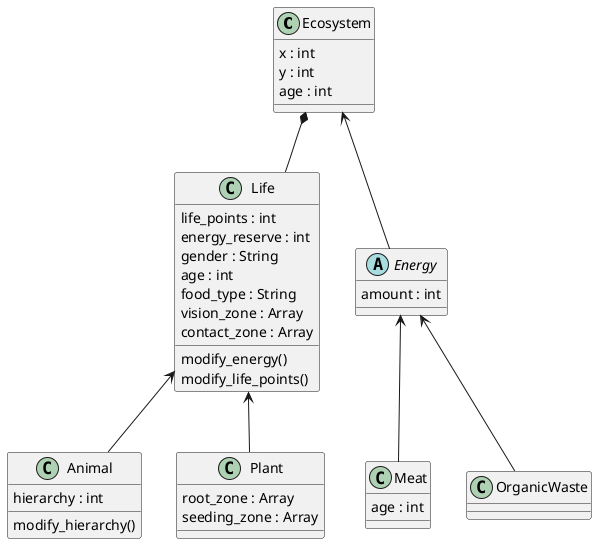 @startuml

Ecosystem *-- Life
Life <-- Animal
Life <-- Plant
Ecosystem <-- Energy
Energy <-- Meat
Energy <-- OrganicWaste

class Ecosystem {
    x : int
    y : int
    age : int
}

class Life {
    life_points : int
    energy_reserve : int
    gender : String
    age : int
    food_type : String
    vision_zone : Array
    contact_zone : Array
    
    modify_energy()
    modify_life_points()
}

class Animal {
    hierarchy : int
    
    modify_hierarchy()
}

class Plant {
    root_zone : Array
    seeding_zone : Array
}

class Meat {
    age : int
}

class OrganicWaste {
}

abstract class Energy {
    amount : int
}

@enduml